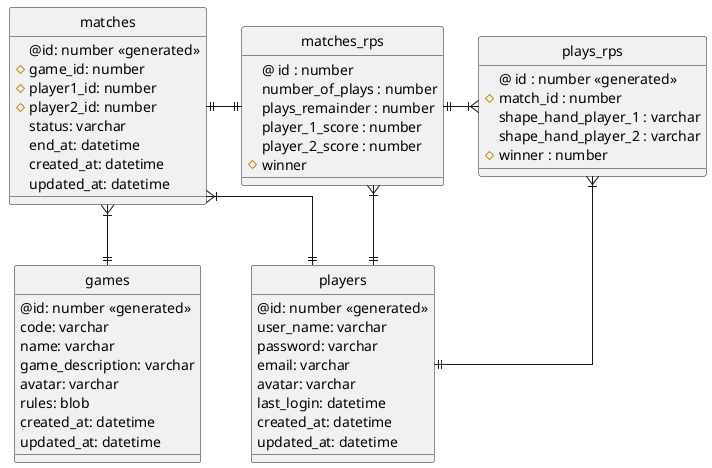 @startuml
' hide the spot
hide circle

' avoid problems whith angled crows feet
skinparam linetype ortho

entity "players"{
@id: number <<generated>>
user_name: varchar
password: varchar
email: varchar
avatar: varchar
last_login: datetime
created_at: datetime
updated_at: datetime
}

entity "games"{
@id: number <<generated>>
code: varchar
name: varchar
game_description: varchar
avatar: varchar
rules: blob
created_at: datetime
updated_at: datetime
}

entity "matches"{
@id: number <<generated>>
# game_id: number
# player1_id: number
# player2_id: number
status: varchar
end_at: datetime
created_at: datetime
updated_at: datetime
}

entity "matches_rps"{
  @ id : number
  number_of_plays : number
  plays_remainder : number
  player_1_score : number
  player_2_score : number
  # winner
}

entity "plays_rps"{
@ id : number <<generated>>
 # match_id : number
 shape_hand_player_1 : varchar
 shape_hand_player_2 : varchar
 # winner : number
}

matches  }|--|| players
matches }|--|| games
matches ||-|| matches_rps
matches_rps ||-|{ plays_rps
matches_rps }|--|| players
plays_rps }|--|| players

@enduml